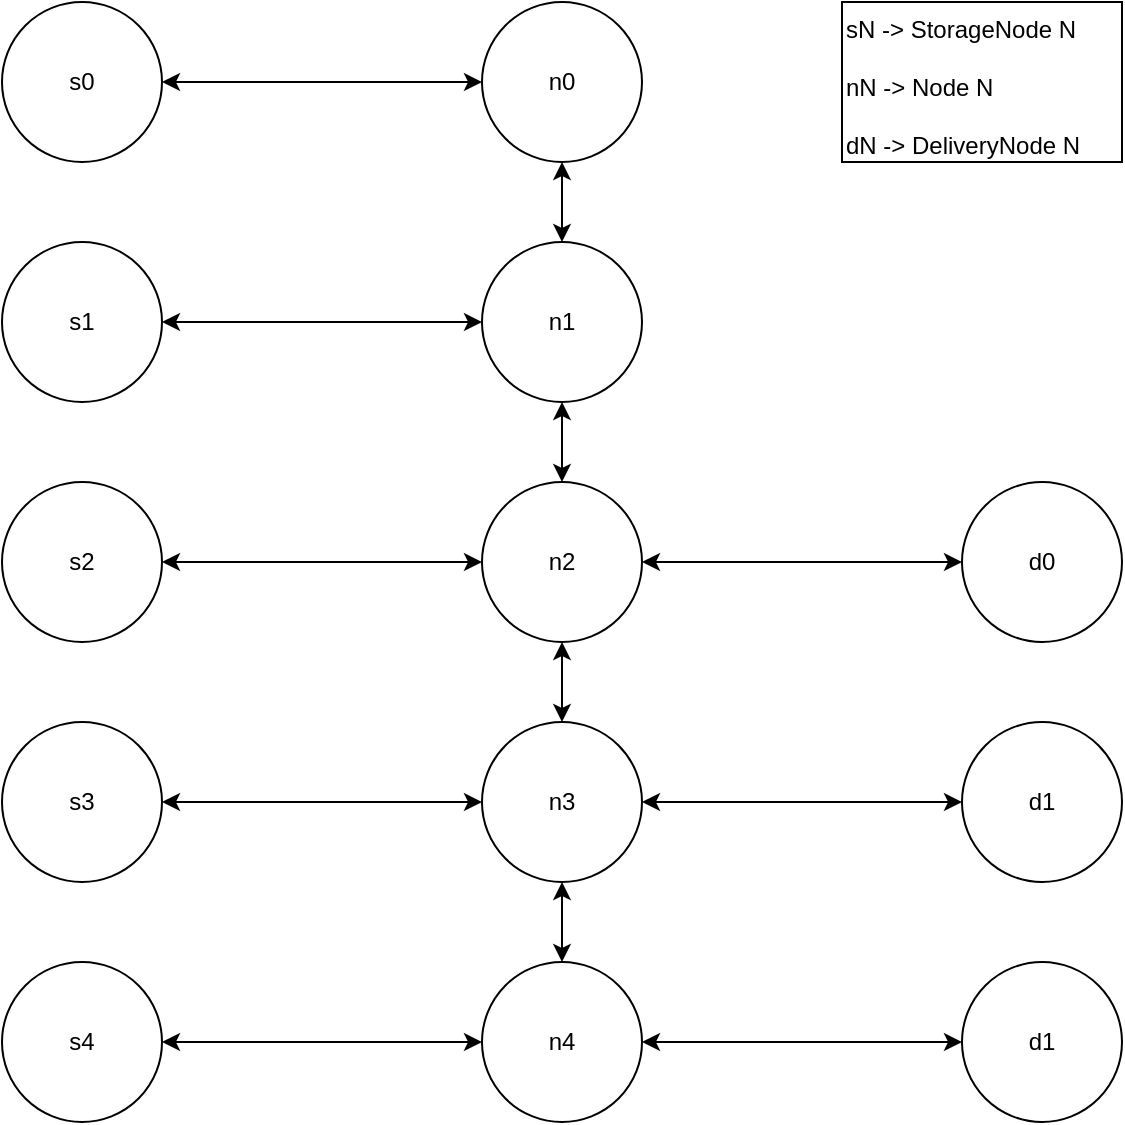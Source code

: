 <mxfile version="10.6.7" type="device"><diagram id="1R1LmPkYXHPHQVwecV9Z" name="Page-1"><mxGraphModel dx="1058" dy="818" grid="1" gridSize="10" guides="1" tooltips="1" connect="1" arrows="1" fold="1" page="1" pageScale="1" pageWidth="850" pageHeight="1100" math="0" shadow="0"><root><mxCell id="0"/><mxCell id="1" parent="0"/><mxCell id="_s1m8UvEAQ9xd1dQoyzN-1" value="s0" style="ellipse;whiteSpace=wrap;html=1;aspect=fixed;" parent="1" vertex="1"><mxGeometry x="40" y="200" width="80" height="80" as="geometry"/></mxCell><mxCell id="_s1m8UvEAQ9xd1dQoyzN-2" value="n0" style="ellipse;whiteSpace=wrap;html=1;aspect=fixed;" parent="1" vertex="1"><mxGeometry x="280" y="200" width="80" height="80" as="geometry"/></mxCell><mxCell id="_s1m8UvEAQ9xd1dQoyzN-3" value="" style="endArrow=classic;startArrow=classic;html=1;exitX=1;exitY=0.5;exitDx=0;exitDy=0;entryX=0;entryY=0.5;entryDx=0;entryDy=0;" parent="1" source="_s1m8UvEAQ9xd1dQoyzN-1" target="_s1m8UvEAQ9xd1dQoyzN-2" edge="1"><mxGeometry width="50" height="50" relative="1" as="geometry"><mxPoint x="180" y="280" as="sourcePoint"/><mxPoint x="220" y="280" as="targetPoint"/></mxGeometry></mxCell><mxCell id="_s1m8UvEAQ9xd1dQoyzN-5" value="s1" style="ellipse;whiteSpace=wrap;html=1;aspect=fixed;" parent="1" vertex="1"><mxGeometry x="40" y="320" width="80" height="80" as="geometry"/></mxCell><mxCell id="_s1m8UvEAQ9xd1dQoyzN-6" value="n1" style="ellipse;whiteSpace=wrap;html=1;aspect=fixed;" parent="1" vertex="1"><mxGeometry x="280" y="320" width="80" height="80" as="geometry"/></mxCell><mxCell id="_s1m8UvEAQ9xd1dQoyzN-7" value="" style="endArrow=classic;startArrow=classic;html=1;entryX=0;entryY=0.5;entryDx=0;entryDy=0;exitX=1;exitY=0.5;exitDx=0;exitDy=0;" parent="1" source="_s1m8UvEAQ9xd1dQoyzN-5" target="_s1m8UvEAQ9xd1dQoyzN-6" edge="1"><mxGeometry width="50" height="50" relative="1" as="geometry"><mxPoint x="40" y="470" as="sourcePoint"/><mxPoint x="90" y="420" as="targetPoint"/></mxGeometry></mxCell><mxCell id="_s1m8UvEAQ9xd1dQoyzN-8" value="s2" style="ellipse;whiteSpace=wrap;html=1;aspect=fixed;" parent="1" vertex="1"><mxGeometry x="40" y="440" width="80" height="80" as="geometry"/></mxCell><mxCell id="_s1m8UvEAQ9xd1dQoyzN-9" value="n2" style="ellipse;whiteSpace=wrap;html=1;aspect=fixed;" parent="1" vertex="1"><mxGeometry x="280" y="440" width="80" height="80" as="geometry"/></mxCell><mxCell id="_s1m8UvEAQ9xd1dQoyzN-10" value="" style="endArrow=classic;startArrow=classic;html=1;entryX=0;entryY=0.5;entryDx=0;entryDy=0;exitX=1;exitY=0.5;exitDx=0;exitDy=0;" parent="1" source="_s1m8UvEAQ9xd1dQoyzN-8" target="_s1m8UvEAQ9xd1dQoyzN-9" edge="1"><mxGeometry width="50" height="50" relative="1" as="geometry"><mxPoint x="40" y="590" as="sourcePoint"/><mxPoint x="90" y="540" as="targetPoint"/></mxGeometry></mxCell><mxCell id="_s1m8UvEAQ9xd1dQoyzN-11" value="d0" style="ellipse;whiteSpace=wrap;html=1;aspect=fixed;" parent="1" vertex="1"><mxGeometry x="520" y="440" width="80" height="80" as="geometry"/></mxCell><mxCell id="_s1m8UvEAQ9xd1dQoyzN-12" value="d1" style="ellipse;whiteSpace=wrap;html=1;aspect=fixed;" parent="1" vertex="1"><mxGeometry x="520" y="680" width="80" height="80" as="geometry"/></mxCell><mxCell id="_s1m8UvEAQ9xd1dQoyzN-15" value="" style="endArrow=classic;startArrow=classic;html=1;exitX=0;exitY=0.5;exitDx=0;exitDy=0;entryX=1;entryY=0.5;entryDx=0;entryDy=0;" parent="1" source="_s1m8UvEAQ9xd1dQoyzN-11" edge="1"><mxGeometry width="50" height="50" relative="1" as="geometry"><mxPoint x="40" y="710" as="sourcePoint"/><mxPoint x="360" y="480" as="targetPoint"/></mxGeometry></mxCell><mxCell id="_s1m8UvEAQ9xd1dQoyzN-18" value="" style="endArrow=classic;startArrow=classic;html=1;exitX=0;exitY=0.5;exitDx=0;exitDy=0;entryX=1;entryY=0.5;entryDx=0;entryDy=0;" parent="1" source="_s1m8UvEAQ9xd1dQoyzN-12" target="aJQaXf5x7FWFKo6OEkcq-5" edge="1"><mxGeometry width="50" height="50" relative="1" as="geometry"><mxPoint x="520" y="600" as="sourcePoint"/><mxPoint x="360" y="600" as="targetPoint"/></mxGeometry></mxCell><mxCell id="_s1m8UvEAQ9xd1dQoyzN-21" value="" style="endArrow=classic;startArrow=classic;html=1;entryX=0.5;entryY=1;entryDx=0;entryDy=0;" parent="1" source="_s1m8UvEAQ9xd1dQoyzN-6" target="_s1m8UvEAQ9xd1dQoyzN-2" edge="1"><mxGeometry width="50" height="50" relative="1" as="geometry"><mxPoint x="40" y="590" as="sourcePoint"/><mxPoint x="90" y="540" as="targetPoint"/></mxGeometry></mxCell><mxCell id="_s1m8UvEAQ9xd1dQoyzN-22" value="" style="endArrow=classic;startArrow=classic;html=1;entryX=0.5;entryY=1;entryDx=0;entryDy=0;exitX=0.5;exitY=0;exitDx=0;exitDy=0;" parent="1" source="_s1m8UvEAQ9xd1dQoyzN-9" target="_s1m8UvEAQ9xd1dQoyzN-6" edge="1"><mxGeometry width="50" height="50" relative="1" as="geometry"><mxPoint x="40" y="590" as="sourcePoint"/><mxPoint x="90" y="540" as="targetPoint"/></mxGeometry></mxCell><mxCell id="aJQaXf5x7FWFKo6OEkcq-1" value="s3" style="ellipse;whiteSpace=wrap;html=1;aspect=fixed;" parent="1" vertex="1"><mxGeometry x="40" y="560" width="80" height="80" as="geometry"/></mxCell><mxCell id="aJQaXf5x7FWFKo6OEkcq-2" value="n3" style="ellipse;whiteSpace=wrap;html=1;aspect=fixed;" parent="1" vertex="1"><mxGeometry x="280" y="560" width="80" height="80" as="geometry"/></mxCell><mxCell id="aJQaXf5x7FWFKo6OEkcq-3" value="" style="endArrow=classic;startArrow=classic;html=1;entryX=0;entryY=0.5;entryDx=0;entryDy=0;exitX=1;exitY=0.5;exitDx=0;exitDy=0;" parent="1" source="aJQaXf5x7FWFKo6OEkcq-1" target="aJQaXf5x7FWFKo6OEkcq-2" edge="1"><mxGeometry width="50" height="50" relative="1" as="geometry"><mxPoint x="40" y="710" as="sourcePoint"/><mxPoint x="90" y="660" as="targetPoint"/></mxGeometry></mxCell><mxCell id="aJQaXf5x7FWFKo6OEkcq-4" value="s4" style="ellipse;whiteSpace=wrap;html=1;aspect=fixed;" parent="1" vertex="1"><mxGeometry x="40" y="680" width="80" height="80" as="geometry"/></mxCell><mxCell id="aJQaXf5x7FWFKo6OEkcq-5" value="n4" style="ellipse;whiteSpace=wrap;html=1;aspect=fixed;" parent="1" vertex="1"><mxGeometry x="280" y="680" width="80" height="80" as="geometry"/></mxCell><mxCell id="aJQaXf5x7FWFKo6OEkcq-6" value="" style="endArrow=classic;startArrow=classic;html=1;entryX=0;entryY=0.5;entryDx=0;entryDy=0;exitX=1;exitY=0.5;exitDx=0;exitDy=0;" parent="1" source="aJQaXf5x7FWFKo6OEkcq-4" target="aJQaXf5x7FWFKo6OEkcq-5" edge="1"><mxGeometry width="50" height="50" relative="1" as="geometry"><mxPoint x="40" y="830" as="sourcePoint"/><mxPoint x="90" y="780" as="targetPoint"/></mxGeometry></mxCell><mxCell id="aJQaXf5x7FWFKo6OEkcq-7" value="" style="endArrow=classic;startArrow=classic;html=1;entryX=0.5;entryY=1;entryDx=0;entryDy=0;" parent="1" source="aJQaXf5x7FWFKo6OEkcq-2" edge="1"><mxGeometry width="50" height="50" relative="1" as="geometry"><mxPoint x="40" y="830" as="sourcePoint"/><mxPoint x="320" y="520" as="targetPoint"/></mxGeometry></mxCell><mxCell id="aJQaXf5x7FWFKo6OEkcq-8" value="" style="endArrow=classic;startArrow=classic;html=1;entryX=0.5;entryY=1;entryDx=0;entryDy=0;exitX=0.5;exitY=0;exitDx=0;exitDy=0;" parent="1" source="aJQaXf5x7FWFKo6OEkcq-5" target="aJQaXf5x7FWFKo6OEkcq-2" edge="1"><mxGeometry width="50" height="50" relative="1" as="geometry"><mxPoint x="40" y="830" as="sourcePoint"/><mxPoint x="90" y="780" as="targetPoint"/></mxGeometry></mxCell><mxCell id="ge9UIc5-VT7vKbgC2FgJ-1" value="d1" style="ellipse;whiteSpace=wrap;html=1;aspect=fixed;" parent="1" vertex="1"><mxGeometry x="520" y="560" width="80" height="80" as="geometry"/></mxCell><mxCell id="ge9UIc5-VT7vKbgC2FgJ-2" value="" style="endArrow=classic;startArrow=classic;html=1;exitX=0;exitY=0.5;exitDx=0;exitDy=0;entryX=1;entryY=0.5;entryDx=0;entryDy=0;" parent="1" source="ge9UIc5-VT7vKbgC2FgJ-1" edge="1"><mxGeometry width="50" height="50" relative="1" as="geometry"><mxPoint x="520" y="600" as="sourcePoint"/><mxPoint x="360" y="600" as="targetPoint"/></mxGeometry></mxCell><mxCell id="RKqp0hiI0SRPR1iTBefr-1" value="sN -&amp;gt; StorageNode N&lt;br&gt;&lt;br&gt;nN -&amp;gt; Node N&lt;br&gt;&lt;br&gt;dN -&amp;gt; DeliveryNode N&lt;br&gt;" style="rounded=0;whiteSpace=wrap;html=1;align=left;verticalAlign=top;" parent="1" vertex="1"><mxGeometry x="460" y="200" width="140" height="80" as="geometry"/></mxCell></root></mxGraphModel></diagram></mxfile>